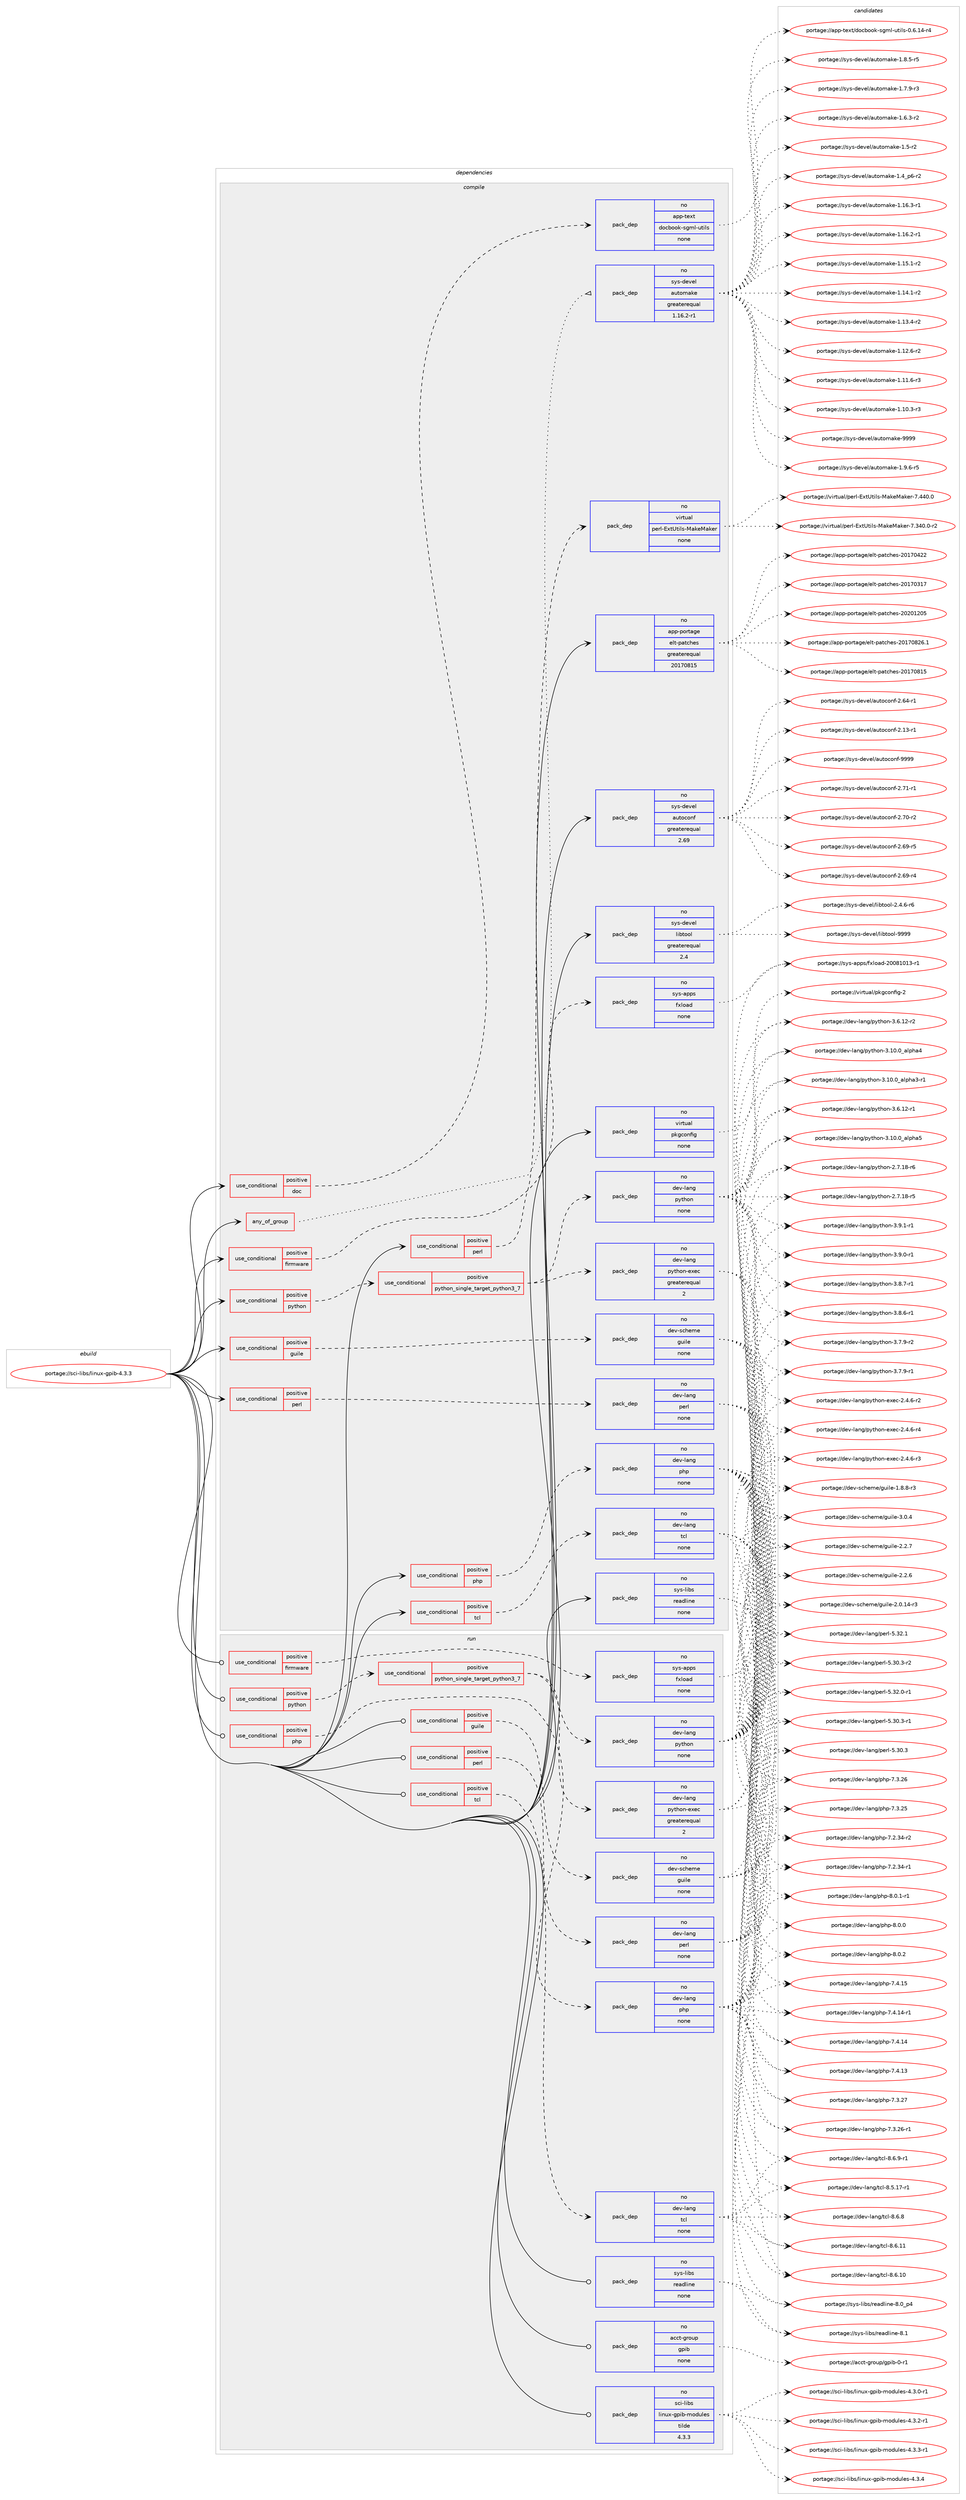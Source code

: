 digraph prolog {

# *************
# Graph options
# *************

newrank=true;
concentrate=true;
compound=true;
graph [rankdir=LR,fontname=Helvetica,fontsize=10,ranksep=1.5];#, ranksep=2.5, nodesep=0.2];
edge  [arrowhead=vee];
node  [fontname=Helvetica,fontsize=10];

# **********
# The ebuild
# **********

subgraph cluster_leftcol {
color=gray;
rank=same;
label=<<i>ebuild</i>>;
id [label="portage://sci-libs/linux-gpib-4.3.3", color=red, width=4, href="../sci-libs/linux-gpib-4.3.3.svg"];
}

# ****************
# The dependencies
# ****************

subgraph cluster_midcol {
color=gray;
label=<<i>dependencies</i>>;
subgraph cluster_compile {
fillcolor="#eeeeee";
style=filled;
label=<<i>compile</i>>;
subgraph any77 {
dependency10045 [label=<<TABLE BORDER="0" CELLBORDER="1" CELLSPACING="0" CELLPADDING="4"><TR><TD CELLPADDING="10">any_of_group</TD></TR></TABLE>>, shape=none, color=red];subgraph pack7040 {
dependency10046 [label=<<TABLE BORDER="0" CELLBORDER="1" CELLSPACING="0" CELLPADDING="4" WIDTH="220"><TR><TD ROWSPAN="6" CELLPADDING="30">pack_dep</TD></TR><TR><TD WIDTH="110">no</TD></TR><TR><TD>sys-devel</TD></TR><TR><TD>automake</TD></TR><TR><TD>greaterequal</TD></TR><TR><TD>1.16.2-r1</TD></TR></TABLE>>, shape=none, color=blue];
}
dependency10045:e -> dependency10046:w [weight=20,style="dotted",arrowhead="oinv"];
}
id:e -> dependency10045:w [weight=20,style="solid",arrowhead="vee"];
subgraph cond2919 {
dependency10047 [label=<<TABLE BORDER="0" CELLBORDER="1" CELLSPACING="0" CELLPADDING="4"><TR><TD ROWSPAN="3" CELLPADDING="10">use_conditional</TD></TR><TR><TD>positive</TD></TR><TR><TD>doc</TD></TR></TABLE>>, shape=none, color=red];
subgraph pack7041 {
dependency10048 [label=<<TABLE BORDER="0" CELLBORDER="1" CELLSPACING="0" CELLPADDING="4" WIDTH="220"><TR><TD ROWSPAN="6" CELLPADDING="30">pack_dep</TD></TR><TR><TD WIDTH="110">no</TD></TR><TR><TD>app-text</TD></TR><TR><TD>docbook-sgml-utils</TD></TR><TR><TD>none</TD></TR><TR><TD></TD></TR></TABLE>>, shape=none, color=blue];
}
dependency10047:e -> dependency10048:w [weight=20,style="dashed",arrowhead="vee"];
}
id:e -> dependency10047:w [weight=20,style="solid",arrowhead="vee"];
subgraph cond2920 {
dependency10049 [label=<<TABLE BORDER="0" CELLBORDER="1" CELLSPACING="0" CELLPADDING="4"><TR><TD ROWSPAN="3" CELLPADDING="10">use_conditional</TD></TR><TR><TD>positive</TD></TR><TR><TD>firmware</TD></TR></TABLE>>, shape=none, color=red];
subgraph pack7042 {
dependency10050 [label=<<TABLE BORDER="0" CELLBORDER="1" CELLSPACING="0" CELLPADDING="4" WIDTH="220"><TR><TD ROWSPAN="6" CELLPADDING="30">pack_dep</TD></TR><TR><TD WIDTH="110">no</TD></TR><TR><TD>sys-apps</TD></TR><TR><TD>fxload</TD></TR><TR><TD>none</TD></TR><TR><TD></TD></TR></TABLE>>, shape=none, color=blue];
}
dependency10049:e -> dependency10050:w [weight=20,style="dashed",arrowhead="vee"];
}
id:e -> dependency10049:w [weight=20,style="solid",arrowhead="vee"];
subgraph cond2921 {
dependency10051 [label=<<TABLE BORDER="0" CELLBORDER="1" CELLSPACING="0" CELLPADDING="4"><TR><TD ROWSPAN="3" CELLPADDING="10">use_conditional</TD></TR><TR><TD>positive</TD></TR><TR><TD>guile</TD></TR></TABLE>>, shape=none, color=red];
subgraph pack7043 {
dependency10052 [label=<<TABLE BORDER="0" CELLBORDER="1" CELLSPACING="0" CELLPADDING="4" WIDTH="220"><TR><TD ROWSPAN="6" CELLPADDING="30">pack_dep</TD></TR><TR><TD WIDTH="110">no</TD></TR><TR><TD>dev-scheme</TD></TR><TR><TD>guile</TD></TR><TR><TD>none</TD></TR><TR><TD></TD></TR></TABLE>>, shape=none, color=blue];
}
dependency10051:e -> dependency10052:w [weight=20,style="dashed",arrowhead="vee"];
}
id:e -> dependency10051:w [weight=20,style="solid",arrowhead="vee"];
subgraph cond2922 {
dependency10053 [label=<<TABLE BORDER="0" CELLBORDER="1" CELLSPACING="0" CELLPADDING="4"><TR><TD ROWSPAN="3" CELLPADDING="10">use_conditional</TD></TR><TR><TD>positive</TD></TR><TR><TD>perl</TD></TR></TABLE>>, shape=none, color=red];
subgraph pack7044 {
dependency10054 [label=<<TABLE BORDER="0" CELLBORDER="1" CELLSPACING="0" CELLPADDING="4" WIDTH="220"><TR><TD ROWSPAN="6" CELLPADDING="30">pack_dep</TD></TR><TR><TD WIDTH="110">no</TD></TR><TR><TD>dev-lang</TD></TR><TR><TD>perl</TD></TR><TR><TD>none</TD></TR><TR><TD></TD></TR></TABLE>>, shape=none, color=blue];
}
dependency10053:e -> dependency10054:w [weight=20,style="dashed",arrowhead="vee"];
}
id:e -> dependency10053:w [weight=20,style="solid",arrowhead="vee"];
subgraph cond2923 {
dependency10055 [label=<<TABLE BORDER="0" CELLBORDER="1" CELLSPACING="0" CELLPADDING="4"><TR><TD ROWSPAN="3" CELLPADDING="10">use_conditional</TD></TR><TR><TD>positive</TD></TR><TR><TD>perl</TD></TR></TABLE>>, shape=none, color=red];
subgraph pack7045 {
dependency10056 [label=<<TABLE BORDER="0" CELLBORDER="1" CELLSPACING="0" CELLPADDING="4" WIDTH="220"><TR><TD ROWSPAN="6" CELLPADDING="30">pack_dep</TD></TR><TR><TD WIDTH="110">no</TD></TR><TR><TD>virtual</TD></TR><TR><TD>perl-ExtUtils-MakeMaker</TD></TR><TR><TD>none</TD></TR><TR><TD></TD></TR></TABLE>>, shape=none, color=blue];
}
dependency10055:e -> dependency10056:w [weight=20,style="dashed",arrowhead="vee"];
}
id:e -> dependency10055:w [weight=20,style="solid",arrowhead="vee"];
subgraph cond2924 {
dependency10057 [label=<<TABLE BORDER="0" CELLBORDER="1" CELLSPACING="0" CELLPADDING="4"><TR><TD ROWSPAN="3" CELLPADDING="10">use_conditional</TD></TR><TR><TD>positive</TD></TR><TR><TD>php</TD></TR></TABLE>>, shape=none, color=red];
subgraph pack7046 {
dependency10058 [label=<<TABLE BORDER="0" CELLBORDER="1" CELLSPACING="0" CELLPADDING="4" WIDTH="220"><TR><TD ROWSPAN="6" CELLPADDING="30">pack_dep</TD></TR><TR><TD WIDTH="110">no</TD></TR><TR><TD>dev-lang</TD></TR><TR><TD>php</TD></TR><TR><TD>none</TD></TR><TR><TD></TD></TR></TABLE>>, shape=none, color=blue];
}
dependency10057:e -> dependency10058:w [weight=20,style="dashed",arrowhead="vee"];
}
id:e -> dependency10057:w [weight=20,style="solid",arrowhead="vee"];
subgraph cond2925 {
dependency10059 [label=<<TABLE BORDER="0" CELLBORDER="1" CELLSPACING="0" CELLPADDING="4"><TR><TD ROWSPAN="3" CELLPADDING="10">use_conditional</TD></TR><TR><TD>positive</TD></TR><TR><TD>python</TD></TR></TABLE>>, shape=none, color=red];
subgraph cond2926 {
dependency10060 [label=<<TABLE BORDER="0" CELLBORDER="1" CELLSPACING="0" CELLPADDING="4"><TR><TD ROWSPAN="3" CELLPADDING="10">use_conditional</TD></TR><TR><TD>positive</TD></TR><TR><TD>python_single_target_python3_7</TD></TR></TABLE>>, shape=none, color=red];
subgraph pack7047 {
dependency10061 [label=<<TABLE BORDER="0" CELLBORDER="1" CELLSPACING="0" CELLPADDING="4" WIDTH="220"><TR><TD ROWSPAN="6" CELLPADDING="30">pack_dep</TD></TR><TR><TD WIDTH="110">no</TD></TR><TR><TD>dev-lang</TD></TR><TR><TD>python</TD></TR><TR><TD>none</TD></TR><TR><TD></TD></TR></TABLE>>, shape=none, color=blue];
}
dependency10060:e -> dependency10061:w [weight=20,style="dashed",arrowhead="vee"];
subgraph pack7048 {
dependency10062 [label=<<TABLE BORDER="0" CELLBORDER="1" CELLSPACING="0" CELLPADDING="4" WIDTH="220"><TR><TD ROWSPAN="6" CELLPADDING="30">pack_dep</TD></TR><TR><TD WIDTH="110">no</TD></TR><TR><TD>dev-lang</TD></TR><TR><TD>python-exec</TD></TR><TR><TD>greaterequal</TD></TR><TR><TD>2</TD></TR></TABLE>>, shape=none, color=blue];
}
dependency10060:e -> dependency10062:w [weight=20,style="dashed",arrowhead="vee"];
}
dependency10059:e -> dependency10060:w [weight=20,style="dashed",arrowhead="vee"];
}
id:e -> dependency10059:w [weight=20,style="solid",arrowhead="vee"];
subgraph cond2927 {
dependency10063 [label=<<TABLE BORDER="0" CELLBORDER="1" CELLSPACING="0" CELLPADDING="4"><TR><TD ROWSPAN="3" CELLPADDING="10">use_conditional</TD></TR><TR><TD>positive</TD></TR><TR><TD>tcl</TD></TR></TABLE>>, shape=none, color=red];
subgraph pack7049 {
dependency10064 [label=<<TABLE BORDER="0" CELLBORDER="1" CELLSPACING="0" CELLPADDING="4" WIDTH="220"><TR><TD ROWSPAN="6" CELLPADDING="30">pack_dep</TD></TR><TR><TD WIDTH="110">no</TD></TR><TR><TD>dev-lang</TD></TR><TR><TD>tcl</TD></TR><TR><TD>none</TD></TR><TR><TD></TD></TR></TABLE>>, shape=none, color=blue];
}
dependency10063:e -> dependency10064:w [weight=20,style="dashed",arrowhead="vee"];
}
id:e -> dependency10063:w [weight=20,style="solid",arrowhead="vee"];
subgraph pack7050 {
dependency10065 [label=<<TABLE BORDER="0" CELLBORDER="1" CELLSPACING="0" CELLPADDING="4" WIDTH="220"><TR><TD ROWSPAN="6" CELLPADDING="30">pack_dep</TD></TR><TR><TD WIDTH="110">no</TD></TR><TR><TD>app-portage</TD></TR><TR><TD>elt-patches</TD></TR><TR><TD>greaterequal</TD></TR><TR><TD>20170815</TD></TR></TABLE>>, shape=none, color=blue];
}
id:e -> dependency10065:w [weight=20,style="solid",arrowhead="vee"];
subgraph pack7051 {
dependency10066 [label=<<TABLE BORDER="0" CELLBORDER="1" CELLSPACING="0" CELLPADDING="4" WIDTH="220"><TR><TD ROWSPAN="6" CELLPADDING="30">pack_dep</TD></TR><TR><TD WIDTH="110">no</TD></TR><TR><TD>sys-devel</TD></TR><TR><TD>autoconf</TD></TR><TR><TD>greaterequal</TD></TR><TR><TD>2.69</TD></TR></TABLE>>, shape=none, color=blue];
}
id:e -> dependency10066:w [weight=20,style="solid",arrowhead="vee"];
subgraph pack7052 {
dependency10067 [label=<<TABLE BORDER="0" CELLBORDER="1" CELLSPACING="0" CELLPADDING="4" WIDTH="220"><TR><TD ROWSPAN="6" CELLPADDING="30">pack_dep</TD></TR><TR><TD WIDTH="110">no</TD></TR><TR><TD>sys-devel</TD></TR><TR><TD>libtool</TD></TR><TR><TD>greaterequal</TD></TR><TR><TD>2.4</TD></TR></TABLE>>, shape=none, color=blue];
}
id:e -> dependency10067:w [weight=20,style="solid",arrowhead="vee"];
subgraph pack7053 {
dependency10068 [label=<<TABLE BORDER="0" CELLBORDER="1" CELLSPACING="0" CELLPADDING="4" WIDTH="220"><TR><TD ROWSPAN="6" CELLPADDING="30">pack_dep</TD></TR><TR><TD WIDTH="110">no</TD></TR><TR><TD>sys-libs</TD></TR><TR><TD>readline</TD></TR><TR><TD>none</TD></TR><TR><TD></TD></TR></TABLE>>, shape=none, color=blue];
}
id:e -> dependency10068:w [weight=20,style="solid",arrowhead="vee"];
subgraph pack7054 {
dependency10069 [label=<<TABLE BORDER="0" CELLBORDER="1" CELLSPACING="0" CELLPADDING="4" WIDTH="220"><TR><TD ROWSPAN="6" CELLPADDING="30">pack_dep</TD></TR><TR><TD WIDTH="110">no</TD></TR><TR><TD>virtual</TD></TR><TR><TD>pkgconfig</TD></TR><TR><TD>none</TD></TR><TR><TD></TD></TR></TABLE>>, shape=none, color=blue];
}
id:e -> dependency10069:w [weight=20,style="solid",arrowhead="vee"];
}
subgraph cluster_compileandrun {
fillcolor="#eeeeee";
style=filled;
label=<<i>compile and run</i>>;
}
subgraph cluster_run {
fillcolor="#eeeeee";
style=filled;
label=<<i>run</i>>;
subgraph cond2928 {
dependency10070 [label=<<TABLE BORDER="0" CELLBORDER="1" CELLSPACING="0" CELLPADDING="4"><TR><TD ROWSPAN="3" CELLPADDING="10">use_conditional</TD></TR><TR><TD>positive</TD></TR><TR><TD>firmware</TD></TR></TABLE>>, shape=none, color=red];
subgraph pack7055 {
dependency10071 [label=<<TABLE BORDER="0" CELLBORDER="1" CELLSPACING="0" CELLPADDING="4" WIDTH="220"><TR><TD ROWSPAN="6" CELLPADDING="30">pack_dep</TD></TR><TR><TD WIDTH="110">no</TD></TR><TR><TD>sys-apps</TD></TR><TR><TD>fxload</TD></TR><TR><TD>none</TD></TR><TR><TD></TD></TR></TABLE>>, shape=none, color=blue];
}
dependency10070:e -> dependency10071:w [weight=20,style="dashed",arrowhead="vee"];
}
id:e -> dependency10070:w [weight=20,style="solid",arrowhead="odot"];
subgraph cond2929 {
dependency10072 [label=<<TABLE BORDER="0" CELLBORDER="1" CELLSPACING="0" CELLPADDING="4"><TR><TD ROWSPAN="3" CELLPADDING="10">use_conditional</TD></TR><TR><TD>positive</TD></TR><TR><TD>guile</TD></TR></TABLE>>, shape=none, color=red];
subgraph pack7056 {
dependency10073 [label=<<TABLE BORDER="0" CELLBORDER="1" CELLSPACING="0" CELLPADDING="4" WIDTH="220"><TR><TD ROWSPAN="6" CELLPADDING="30">pack_dep</TD></TR><TR><TD WIDTH="110">no</TD></TR><TR><TD>dev-scheme</TD></TR><TR><TD>guile</TD></TR><TR><TD>none</TD></TR><TR><TD></TD></TR></TABLE>>, shape=none, color=blue];
}
dependency10072:e -> dependency10073:w [weight=20,style="dashed",arrowhead="vee"];
}
id:e -> dependency10072:w [weight=20,style="solid",arrowhead="odot"];
subgraph cond2930 {
dependency10074 [label=<<TABLE BORDER="0" CELLBORDER="1" CELLSPACING="0" CELLPADDING="4"><TR><TD ROWSPAN="3" CELLPADDING="10">use_conditional</TD></TR><TR><TD>positive</TD></TR><TR><TD>perl</TD></TR></TABLE>>, shape=none, color=red];
subgraph pack7057 {
dependency10075 [label=<<TABLE BORDER="0" CELLBORDER="1" CELLSPACING="0" CELLPADDING="4" WIDTH="220"><TR><TD ROWSPAN="6" CELLPADDING="30">pack_dep</TD></TR><TR><TD WIDTH="110">no</TD></TR><TR><TD>dev-lang</TD></TR><TR><TD>perl</TD></TR><TR><TD>none</TD></TR><TR><TD></TD></TR></TABLE>>, shape=none, color=blue];
}
dependency10074:e -> dependency10075:w [weight=20,style="dashed",arrowhead="vee"];
}
id:e -> dependency10074:w [weight=20,style="solid",arrowhead="odot"];
subgraph cond2931 {
dependency10076 [label=<<TABLE BORDER="0" CELLBORDER="1" CELLSPACING="0" CELLPADDING="4"><TR><TD ROWSPAN="3" CELLPADDING="10">use_conditional</TD></TR><TR><TD>positive</TD></TR><TR><TD>php</TD></TR></TABLE>>, shape=none, color=red];
subgraph pack7058 {
dependency10077 [label=<<TABLE BORDER="0" CELLBORDER="1" CELLSPACING="0" CELLPADDING="4" WIDTH="220"><TR><TD ROWSPAN="6" CELLPADDING="30">pack_dep</TD></TR><TR><TD WIDTH="110">no</TD></TR><TR><TD>dev-lang</TD></TR><TR><TD>php</TD></TR><TR><TD>none</TD></TR><TR><TD></TD></TR></TABLE>>, shape=none, color=blue];
}
dependency10076:e -> dependency10077:w [weight=20,style="dashed",arrowhead="vee"];
}
id:e -> dependency10076:w [weight=20,style="solid",arrowhead="odot"];
subgraph cond2932 {
dependency10078 [label=<<TABLE BORDER="0" CELLBORDER="1" CELLSPACING="0" CELLPADDING="4"><TR><TD ROWSPAN="3" CELLPADDING="10">use_conditional</TD></TR><TR><TD>positive</TD></TR><TR><TD>python</TD></TR></TABLE>>, shape=none, color=red];
subgraph cond2933 {
dependency10079 [label=<<TABLE BORDER="0" CELLBORDER="1" CELLSPACING="0" CELLPADDING="4"><TR><TD ROWSPAN="3" CELLPADDING="10">use_conditional</TD></TR><TR><TD>positive</TD></TR><TR><TD>python_single_target_python3_7</TD></TR></TABLE>>, shape=none, color=red];
subgraph pack7059 {
dependency10080 [label=<<TABLE BORDER="0" CELLBORDER="1" CELLSPACING="0" CELLPADDING="4" WIDTH="220"><TR><TD ROWSPAN="6" CELLPADDING="30">pack_dep</TD></TR><TR><TD WIDTH="110">no</TD></TR><TR><TD>dev-lang</TD></TR><TR><TD>python</TD></TR><TR><TD>none</TD></TR><TR><TD></TD></TR></TABLE>>, shape=none, color=blue];
}
dependency10079:e -> dependency10080:w [weight=20,style="dashed",arrowhead="vee"];
subgraph pack7060 {
dependency10081 [label=<<TABLE BORDER="0" CELLBORDER="1" CELLSPACING="0" CELLPADDING="4" WIDTH="220"><TR><TD ROWSPAN="6" CELLPADDING="30">pack_dep</TD></TR><TR><TD WIDTH="110">no</TD></TR><TR><TD>dev-lang</TD></TR><TR><TD>python-exec</TD></TR><TR><TD>greaterequal</TD></TR><TR><TD>2</TD></TR></TABLE>>, shape=none, color=blue];
}
dependency10079:e -> dependency10081:w [weight=20,style="dashed",arrowhead="vee"];
}
dependency10078:e -> dependency10079:w [weight=20,style="dashed",arrowhead="vee"];
}
id:e -> dependency10078:w [weight=20,style="solid",arrowhead="odot"];
subgraph cond2934 {
dependency10082 [label=<<TABLE BORDER="0" CELLBORDER="1" CELLSPACING="0" CELLPADDING="4"><TR><TD ROWSPAN="3" CELLPADDING="10">use_conditional</TD></TR><TR><TD>positive</TD></TR><TR><TD>tcl</TD></TR></TABLE>>, shape=none, color=red];
subgraph pack7061 {
dependency10083 [label=<<TABLE BORDER="0" CELLBORDER="1" CELLSPACING="0" CELLPADDING="4" WIDTH="220"><TR><TD ROWSPAN="6" CELLPADDING="30">pack_dep</TD></TR><TR><TD WIDTH="110">no</TD></TR><TR><TD>dev-lang</TD></TR><TR><TD>tcl</TD></TR><TR><TD>none</TD></TR><TR><TD></TD></TR></TABLE>>, shape=none, color=blue];
}
dependency10082:e -> dependency10083:w [weight=20,style="dashed",arrowhead="vee"];
}
id:e -> dependency10082:w [weight=20,style="solid",arrowhead="odot"];
subgraph pack7062 {
dependency10084 [label=<<TABLE BORDER="0" CELLBORDER="1" CELLSPACING="0" CELLPADDING="4" WIDTH="220"><TR><TD ROWSPAN="6" CELLPADDING="30">pack_dep</TD></TR><TR><TD WIDTH="110">no</TD></TR><TR><TD>acct-group</TD></TR><TR><TD>gpib</TD></TR><TR><TD>none</TD></TR><TR><TD></TD></TR></TABLE>>, shape=none, color=blue];
}
id:e -> dependency10084:w [weight=20,style="solid",arrowhead="odot"];
subgraph pack7063 {
dependency10085 [label=<<TABLE BORDER="0" CELLBORDER="1" CELLSPACING="0" CELLPADDING="4" WIDTH="220"><TR><TD ROWSPAN="6" CELLPADDING="30">pack_dep</TD></TR><TR><TD WIDTH="110">no</TD></TR><TR><TD>sci-libs</TD></TR><TR><TD>linux-gpib-modules</TD></TR><TR><TD>tilde</TD></TR><TR><TD>4.3.3</TD></TR></TABLE>>, shape=none, color=blue];
}
id:e -> dependency10085:w [weight=20,style="solid",arrowhead="odot"];
subgraph pack7064 {
dependency10086 [label=<<TABLE BORDER="0" CELLBORDER="1" CELLSPACING="0" CELLPADDING="4" WIDTH="220"><TR><TD ROWSPAN="6" CELLPADDING="30">pack_dep</TD></TR><TR><TD WIDTH="110">no</TD></TR><TR><TD>sys-libs</TD></TR><TR><TD>readline</TD></TR><TR><TD>none</TD></TR><TR><TD></TD></TR></TABLE>>, shape=none, color=blue];
}
id:e -> dependency10086:w [weight=20,style="solid",arrowhead="odot"];
}
}

# **************
# The candidates
# **************

subgraph cluster_choices {
rank=same;
color=gray;
label=<<i>candidates</i>>;

subgraph choice7040 {
color=black;
nodesep=1;
choice115121115451001011181011084797117116111109971071014557575757 [label="portage://sys-devel/automake-9999", color=red, width=4,href="../sys-devel/automake-9999.svg"];
choice115121115451001011181011084797117116111109971071014549465746544511453 [label="portage://sys-devel/automake-1.9.6-r5", color=red, width=4,href="../sys-devel/automake-1.9.6-r5.svg"];
choice115121115451001011181011084797117116111109971071014549465646534511453 [label="portage://sys-devel/automake-1.8.5-r5", color=red, width=4,href="../sys-devel/automake-1.8.5-r5.svg"];
choice115121115451001011181011084797117116111109971071014549465546574511451 [label="portage://sys-devel/automake-1.7.9-r3", color=red, width=4,href="../sys-devel/automake-1.7.9-r3.svg"];
choice115121115451001011181011084797117116111109971071014549465446514511450 [label="portage://sys-devel/automake-1.6.3-r2", color=red, width=4,href="../sys-devel/automake-1.6.3-r2.svg"];
choice11512111545100101118101108479711711611110997107101454946534511450 [label="portage://sys-devel/automake-1.5-r2", color=red, width=4,href="../sys-devel/automake-1.5-r2.svg"];
choice115121115451001011181011084797117116111109971071014549465295112544511450 [label="portage://sys-devel/automake-1.4_p6-r2", color=red, width=4,href="../sys-devel/automake-1.4_p6-r2.svg"];
choice11512111545100101118101108479711711611110997107101454946495446514511449 [label="portage://sys-devel/automake-1.16.3-r1", color=red, width=4,href="../sys-devel/automake-1.16.3-r1.svg"];
choice11512111545100101118101108479711711611110997107101454946495446504511449 [label="portage://sys-devel/automake-1.16.2-r1", color=red, width=4,href="../sys-devel/automake-1.16.2-r1.svg"];
choice11512111545100101118101108479711711611110997107101454946495346494511450 [label="portage://sys-devel/automake-1.15.1-r2", color=red, width=4,href="../sys-devel/automake-1.15.1-r2.svg"];
choice11512111545100101118101108479711711611110997107101454946495246494511450 [label="portage://sys-devel/automake-1.14.1-r2", color=red, width=4,href="../sys-devel/automake-1.14.1-r2.svg"];
choice11512111545100101118101108479711711611110997107101454946495146524511450 [label="portage://sys-devel/automake-1.13.4-r2", color=red, width=4,href="../sys-devel/automake-1.13.4-r2.svg"];
choice11512111545100101118101108479711711611110997107101454946495046544511450 [label="portage://sys-devel/automake-1.12.6-r2", color=red, width=4,href="../sys-devel/automake-1.12.6-r2.svg"];
choice11512111545100101118101108479711711611110997107101454946494946544511451 [label="portage://sys-devel/automake-1.11.6-r3", color=red, width=4,href="../sys-devel/automake-1.11.6-r3.svg"];
choice11512111545100101118101108479711711611110997107101454946494846514511451 [label="portage://sys-devel/automake-1.10.3-r3", color=red, width=4,href="../sys-devel/automake-1.10.3-r3.svg"];
dependency10046:e -> choice115121115451001011181011084797117116111109971071014557575757:w [style=dotted,weight="100"];
dependency10046:e -> choice115121115451001011181011084797117116111109971071014549465746544511453:w [style=dotted,weight="100"];
dependency10046:e -> choice115121115451001011181011084797117116111109971071014549465646534511453:w [style=dotted,weight="100"];
dependency10046:e -> choice115121115451001011181011084797117116111109971071014549465546574511451:w [style=dotted,weight="100"];
dependency10046:e -> choice115121115451001011181011084797117116111109971071014549465446514511450:w [style=dotted,weight="100"];
dependency10046:e -> choice11512111545100101118101108479711711611110997107101454946534511450:w [style=dotted,weight="100"];
dependency10046:e -> choice115121115451001011181011084797117116111109971071014549465295112544511450:w [style=dotted,weight="100"];
dependency10046:e -> choice11512111545100101118101108479711711611110997107101454946495446514511449:w [style=dotted,weight="100"];
dependency10046:e -> choice11512111545100101118101108479711711611110997107101454946495446504511449:w [style=dotted,weight="100"];
dependency10046:e -> choice11512111545100101118101108479711711611110997107101454946495346494511450:w [style=dotted,weight="100"];
dependency10046:e -> choice11512111545100101118101108479711711611110997107101454946495246494511450:w [style=dotted,weight="100"];
dependency10046:e -> choice11512111545100101118101108479711711611110997107101454946495146524511450:w [style=dotted,weight="100"];
dependency10046:e -> choice11512111545100101118101108479711711611110997107101454946495046544511450:w [style=dotted,weight="100"];
dependency10046:e -> choice11512111545100101118101108479711711611110997107101454946494946544511451:w [style=dotted,weight="100"];
dependency10046:e -> choice11512111545100101118101108479711711611110997107101454946494846514511451:w [style=dotted,weight="100"];
}
subgraph choice7041 {
color=black;
nodesep=1;
choice97112112451161011201164710011199981111111074511510310910845117116105108115454846544649524511452 [label="portage://app-text/docbook-sgml-utils-0.6.14-r4", color=red, width=4,href="../app-text/docbook-sgml-utils-0.6.14-r4.svg"];
dependency10048:e -> choice97112112451161011201164710011199981111111074511510310910845117116105108115454846544649524511452:w [style=dotted,weight="100"];
}
subgraph choice7042 {
color=black;
nodesep=1;
choice115121115459711211211547102120108111971004550484856494849514511449 [label="portage://sys-apps/fxload-20081013-r1", color=red, width=4,href="../sys-apps/fxload-20081013-r1.svg"];
dependency10050:e -> choice115121115459711211211547102120108111971004550484856494849514511449:w [style=dotted,weight="100"];
}
subgraph choice7043 {
color=black;
nodesep=1;
choice100101118451159910410110910147103117105108101455146484652 [label="portage://dev-scheme/guile-3.0.4", color=red, width=4,href="../dev-scheme/guile-3.0.4.svg"];
choice100101118451159910410110910147103117105108101455046504655 [label="portage://dev-scheme/guile-2.2.7", color=red, width=4,href="../dev-scheme/guile-2.2.7.svg"];
choice100101118451159910410110910147103117105108101455046504654 [label="portage://dev-scheme/guile-2.2.6", color=red, width=4,href="../dev-scheme/guile-2.2.6.svg"];
choice100101118451159910410110910147103117105108101455046484649524511451 [label="portage://dev-scheme/guile-2.0.14-r3", color=red, width=4,href="../dev-scheme/guile-2.0.14-r3.svg"];
choice1001011184511599104101109101471031171051081014549465646564511451 [label="portage://dev-scheme/guile-1.8.8-r3", color=red, width=4,href="../dev-scheme/guile-1.8.8-r3.svg"];
dependency10052:e -> choice100101118451159910410110910147103117105108101455146484652:w [style=dotted,weight="100"];
dependency10052:e -> choice100101118451159910410110910147103117105108101455046504655:w [style=dotted,weight="100"];
dependency10052:e -> choice100101118451159910410110910147103117105108101455046504654:w [style=dotted,weight="100"];
dependency10052:e -> choice100101118451159910410110910147103117105108101455046484649524511451:w [style=dotted,weight="100"];
dependency10052:e -> choice1001011184511599104101109101471031171051081014549465646564511451:w [style=dotted,weight="100"];
}
subgraph choice7044 {
color=black;
nodesep=1;
choice10010111845108971101034711210111410845534651504649 [label="portage://dev-lang/perl-5.32.1", color=red, width=4,href="../dev-lang/perl-5.32.1.svg"];
choice100101118451089711010347112101114108455346515046484511449 [label="portage://dev-lang/perl-5.32.0-r1", color=red, width=4,href="../dev-lang/perl-5.32.0-r1.svg"];
choice100101118451089711010347112101114108455346514846514511450 [label="portage://dev-lang/perl-5.30.3-r2", color=red, width=4,href="../dev-lang/perl-5.30.3-r2.svg"];
choice100101118451089711010347112101114108455346514846514511449 [label="portage://dev-lang/perl-5.30.3-r1", color=red, width=4,href="../dev-lang/perl-5.30.3-r1.svg"];
choice10010111845108971101034711210111410845534651484651 [label="portage://dev-lang/perl-5.30.3", color=red, width=4,href="../dev-lang/perl-5.30.3.svg"];
dependency10054:e -> choice10010111845108971101034711210111410845534651504649:w [style=dotted,weight="100"];
dependency10054:e -> choice100101118451089711010347112101114108455346515046484511449:w [style=dotted,weight="100"];
dependency10054:e -> choice100101118451089711010347112101114108455346514846514511450:w [style=dotted,weight="100"];
dependency10054:e -> choice100101118451089711010347112101114108455346514846514511449:w [style=dotted,weight="100"];
dependency10054:e -> choice10010111845108971101034711210111410845534651484651:w [style=dotted,weight="100"];
}
subgraph choice7045 {
color=black;
nodesep=1;
choice118105114116117971084711210111410845691201168511610510811545779710710177971071011144555465252484648 [label="portage://virtual/perl-ExtUtils-MakeMaker-7.440.0", color=red, width=4,href="../virtual/perl-ExtUtils-MakeMaker-7.440.0.svg"];
choice1181051141161179710847112101114108456912011685116105108115457797107101779710710111445554651524846484511450 [label="portage://virtual/perl-ExtUtils-MakeMaker-7.340.0-r2", color=red, width=4,href="../virtual/perl-ExtUtils-MakeMaker-7.340.0-r2.svg"];
dependency10056:e -> choice118105114116117971084711210111410845691201168511610510811545779710710177971071011144555465252484648:w [style=dotted,weight="100"];
dependency10056:e -> choice1181051141161179710847112101114108456912011685116105108115457797107101779710710111445554651524846484511450:w [style=dotted,weight="100"];
}
subgraph choice7046 {
color=black;
nodesep=1;
choice100101118451089711010347112104112455646484650 [label="portage://dev-lang/php-8.0.2", color=red, width=4,href="../dev-lang/php-8.0.2.svg"];
choice1001011184510897110103471121041124556464846494511449 [label="portage://dev-lang/php-8.0.1-r1", color=red, width=4,href="../dev-lang/php-8.0.1-r1.svg"];
choice100101118451089711010347112104112455646484648 [label="portage://dev-lang/php-8.0.0", color=red, width=4,href="../dev-lang/php-8.0.0.svg"];
choice10010111845108971101034711210411245554652464953 [label="portage://dev-lang/php-7.4.15", color=red, width=4,href="../dev-lang/php-7.4.15.svg"];
choice100101118451089711010347112104112455546524649524511449 [label="portage://dev-lang/php-7.4.14-r1", color=red, width=4,href="../dev-lang/php-7.4.14-r1.svg"];
choice10010111845108971101034711210411245554652464952 [label="portage://dev-lang/php-7.4.14", color=red, width=4,href="../dev-lang/php-7.4.14.svg"];
choice10010111845108971101034711210411245554652464951 [label="portage://dev-lang/php-7.4.13", color=red, width=4,href="../dev-lang/php-7.4.13.svg"];
choice10010111845108971101034711210411245554651465055 [label="portage://dev-lang/php-7.3.27", color=red, width=4,href="../dev-lang/php-7.3.27.svg"];
choice100101118451089711010347112104112455546514650544511449 [label="portage://dev-lang/php-7.3.26-r1", color=red, width=4,href="../dev-lang/php-7.3.26-r1.svg"];
choice10010111845108971101034711210411245554651465054 [label="portage://dev-lang/php-7.3.26", color=red, width=4,href="../dev-lang/php-7.3.26.svg"];
choice10010111845108971101034711210411245554651465053 [label="portage://dev-lang/php-7.3.25", color=red, width=4,href="../dev-lang/php-7.3.25.svg"];
choice100101118451089711010347112104112455546504651524511450 [label="portage://dev-lang/php-7.2.34-r2", color=red, width=4,href="../dev-lang/php-7.2.34-r2.svg"];
choice100101118451089711010347112104112455546504651524511449 [label="portage://dev-lang/php-7.2.34-r1", color=red, width=4,href="../dev-lang/php-7.2.34-r1.svg"];
dependency10058:e -> choice100101118451089711010347112104112455646484650:w [style=dotted,weight="100"];
dependency10058:e -> choice1001011184510897110103471121041124556464846494511449:w [style=dotted,weight="100"];
dependency10058:e -> choice100101118451089711010347112104112455646484648:w [style=dotted,weight="100"];
dependency10058:e -> choice10010111845108971101034711210411245554652464953:w [style=dotted,weight="100"];
dependency10058:e -> choice100101118451089711010347112104112455546524649524511449:w [style=dotted,weight="100"];
dependency10058:e -> choice10010111845108971101034711210411245554652464952:w [style=dotted,weight="100"];
dependency10058:e -> choice10010111845108971101034711210411245554652464951:w [style=dotted,weight="100"];
dependency10058:e -> choice10010111845108971101034711210411245554651465055:w [style=dotted,weight="100"];
dependency10058:e -> choice100101118451089711010347112104112455546514650544511449:w [style=dotted,weight="100"];
dependency10058:e -> choice10010111845108971101034711210411245554651465054:w [style=dotted,weight="100"];
dependency10058:e -> choice10010111845108971101034711210411245554651465053:w [style=dotted,weight="100"];
dependency10058:e -> choice100101118451089711010347112104112455546504651524511450:w [style=dotted,weight="100"];
dependency10058:e -> choice100101118451089711010347112104112455546504651524511449:w [style=dotted,weight="100"];
}
subgraph choice7047 {
color=black;
nodesep=1;
choice1001011184510897110103471121211161041111104551465746494511449 [label="portage://dev-lang/python-3.9.1-r1", color=red, width=4,href="../dev-lang/python-3.9.1-r1.svg"];
choice1001011184510897110103471121211161041111104551465746484511449 [label="portage://dev-lang/python-3.9.0-r1", color=red, width=4,href="../dev-lang/python-3.9.0-r1.svg"];
choice1001011184510897110103471121211161041111104551465646554511449 [label="portage://dev-lang/python-3.8.7-r1", color=red, width=4,href="../dev-lang/python-3.8.7-r1.svg"];
choice1001011184510897110103471121211161041111104551465646544511449 [label="portage://dev-lang/python-3.8.6-r1", color=red, width=4,href="../dev-lang/python-3.8.6-r1.svg"];
choice1001011184510897110103471121211161041111104551465546574511450 [label="portage://dev-lang/python-3.7.9-r2", color=red, width=4,href="../dev-lang/python-3.7.9-r2.svg"];
choice1001011184510897110103471121211161041111104551465546574511449 [label="portage://dev-lang/python-3.7.9-r1", color=red, width=4,href="../dev-lang/python-3.7.9-r1.svg"];
choice100101118451089711010347112121116104111110455146544649504511450 [label="portage://dev-lang/python-3.6.12-r2", color=red, width=4,href="../dev-lang/python-3.6.12-r2.svg"];
choice100101118451089711010347112121116104111110455146544649504511449 [label="portage://dev-lang/python-3.6.12-r1", color=red, width=4,href="../dev-lang/python-3.6.12-r1.svg"];
choice1001011184510897110103471121211161041111104551464948464895971081121049753 [label="portage://dev-lang/python-3.10.0_alpha5", color=red, width=4,href="../dev-lang/python-3.10.0_alpha5.svg"];
choice1001011184510897110103471121211161041111104551464948464895971081121049752 [label="portage://dev-lang/python-3.10.0_alpha4", color=red, width=4,href="../dev-lang/python-3.10.0_alpha4.svg"];
choice10010111845108971101034711212111610411111045514649484648959710811210497514511449 [label="portage://dev-lang/python-3.10.0_alpha3-r1", color=red, width=4,href="../dev-lang/python-3.10.0_alpha3-r1.svg"];
choice100101118451089711010347112121116104111110455046554649564511454 [label="portage://dev-lang/python-2.7.18-r6", color=red, width=4,href="../dev-lang/python-2.7.18-r6.svg"];
choice100101118451089711010347112121116104111110455046554649564511453 [label="portage://dev-lang/python-2.7.18-r5", color=red, width=4,href="../dev-lang/python-2.7.18-r5.svg"];
dependency10061:e -> choice1001011184510897110103471121211161041111104551465746494511449:w [style=dotted,weight="100"];
dependency10061:e -> choice1001011184510897110103471121211161041111104551465746484511449:w [style=dotted,weight="100"];
dependency10061:e -> choice1001011184510897110103471121211161041111104551465646554511449:w [style=dotted,weight="100"];
dependency10061:e -> choice1001011184510897110103471121211161041111104551465646544511449:w [style=dotted,weight="100"];
dependency10061:e -> choice1001011184510897110103471121211161041111104551465546574511450:w [style=dotted,weight="100"];
dependency10061:e -> choice1001011184510897110103471121211161041111104551465546574511449:w [style=dotted,weight="100"];
dependency10061:e -> choice100101118451089711010347112121116104111110455146544649504511450:w [style=dotted,weight="100"];
dependency10061:e -> choice100101118451089711010347112121116104111110455146544649504511449:w [style=dotted,weight="100"];
dependency10061:e -> choice1001011184510897110103471121211161041111104551464948464895971081121049753:w [style=dotted,weight="100"];
dependency10061:e -> choice1001011184510897110103471121211161041111104551464948464895971081121049752:w [style=dotted,weight="100"];
dependency10061:e -> choice10010111845108971101034711212111610411111045514649484648959710811210497514511449:w [style=dotted,weight="100"];
dependency10061:e -> choice100101118451089711010347112121116104111110455046554649564511454:w [style=dotted,weight="100"];
dependency10061:e -> choice100101118451089711010347112121116104111110455046554649564511453:w [style=dotted,weight="100"];
}
subgraph choice7048 {
color=black;
nodesep=1;
choice10010111845108971101034711212111610411111045101120101994550465246544511452 [label="portage://dev-lang/python-exec-2.4.6-r4", color=red, width=4,href="../dev-lang/python-exec-2.4.6-r4.svg"];
choice10010111845108971101034711212111610411111045101120101994550465246544511451 [label="portage://dev-lang/python-exec-2.4.6-r3", color=red, width=4,href="../dev-lang/python-exec-2.4.6-r3.svg"];
choice10010111845108971101034711212111610411111045101120101994550465246544511450 [label="portage://dev-lang/python-exec-2.4.6-r2", color=red, width=4,href="../dev-lang/python-exec-2.4.6-r2.svg"];
dependency10062:e -> choice10010111845108971101034711212111610411111045101120101994550465246544511452:w [style=dotted,weight="100"];
dependency10062:e -> choice10010111845108971101034711212111610411111045101120101994550465246544511451:w [style=dotted,weight="100"];
dependency10062:e -> choice10010111845108971101034711212111610411111045101120101994550465246544511450:w [style=dotted,weight="100"];
}
subgraph choice7049 {
color=black;
nodesep=1;
choice100101118451089711010347116991084556465446574511449 [label="portage://dev-lang/tcl-8.6.9-r1", color=red, width=4,href="../dev-lang/tcl-8.6.9-r1.svg"];
choice10010111845108971101034711699108455646544656 [label="portage://dev-lang/tcl-8.6.8", color=red, width=4,href="../dev-lang/tcl-8.6.8.svg"];
choice1001011184510897110103471169910845564654464949 [label="portage://dev-lang/tcl-8.6.11", color=red, width=4,href="../dev-lang/tcl-8.6.11.svg"];
choice1001011184510897110103471169910845564654464948 [label="portage://dev-lang/tcl-8.6.10", color=red, width=4,href="../dev-lang/tcl-8.6.10.svg"];
choice10010111845108971101034711699108455646534649554511449 [label="portage://dev-lang/tcl-8.5.17-r1", color=red, width=4,href="../dev-lang/tcl-8.5.17-r1.svg"];
dependency10064:e -> choice100101118451089711010347116991084556465446574511449:w [style=dotted,weight="100"];
dependency10064:e -> choice10010111845108971101034711699108455646544656:w [style=dotted,weight="100"];
dependency10064:e -> choice1001011184510897110103471169910845564654464949:w [style=dotted,weight="100"];
dependency10064:e -> choice1001011184510897110103471169910845564654464948:w [style=dotted,weight="100"];
dependency10064:e -> choice10010111845108971101034711699108455646534649554511449:w [style=dotted,weight="100"];
}
subgraph choice7050 {
color=black;
nodesep=1;
choice97112112451121111141169710310147101108116451129711699104101115455048504849504853 [label="portage://app-portage/elt-patches-20201205", color=red, width=4,href="../app-portage/elt-patches-20201205.svg"];
choice971121124511211111411697103101471011081164511297116991041011154550484955485650544649 [label="portage://app-portage/elt-patches-20170826.1", color=red, width=4,href="../app-portage/elt-patches-20170826.1.svg"];
choice97112112451121111141169710310147101108116451129711699104101115455048495548564953 [label="portage://app-portage/elt-patches-20170815", color=red, width=4,href="../app-portage/elt-patches-20170815.svg"];
choice97112112451121111141169710310147101108116451129711699104101115455048495548525050 [label="portage://app-portage/elt-patches-20170422", color=red, width=4,href="../app-portage/elt-patches-20170422.svg"];
choice97112112451121111141169710310147101108116451129711699104101115455048495548514955 [label="portage://app-portage/elt-patches-20170317", color=red, width=4,href="../app-portage/elt-patches-20170317.svg"];
dependency10065:e -> choice97112112451121111141169710310147101108116451129711699104101115455048504849504853:w [style=dotted,weight="100"];
dependency10065:e -> choice971121124511211111411697103101471011081164511297116991041011154550484955485650544649:w [style=dotted,weight="100"];
dependency10065:e -> choice97112112451121111141169710310147101108116451129711699104101115455048495548564953:w [style=dotted,weight="100"];
dependency10065:e -> choice97112112451121111141169710310147101108116451129711699104101115455048495548525050:w [style=dotted,weight="100"];
dependency10065:e -> choice97112112451121111141169710310147101108116451129711699104101115455048495548514955:w [style=dotted,weight="100"];
}
subgraph choice7051 {
color=black;
nodesep=1;
choice115121115451001011181011084797117116111991111101024557575757 [label="portage://sys-devel/autoconf-9999", color=red, width=4,href="../sys-devel/autoconf-9999.svg"];
choice1151211154510010111810110847971171161119911111010245504655494511449 [label="portage://sys-devel/autoconf-2.71-r1", color=red, width=4,href="../sys-devel/autoconf-2.71-r1.svg"];
choice1151211154510010111810110847971171161119911111010245504655484511450 [label="portage://sys-devel/autoconf-2.70-r2", color=red, width=4,href="../sys-devel/autoconf-2.70-r2.svg"];
choice1151211154510010111810110847971171161119911111010245504654574511453 [label="portage://sys-devel/autoconf-2.69-r5", color=red, width=4,href="../sys-devel/autoconf-2.69-r5.svg"];
choice1151211154510010111810110847971171161119911111010245504654574511452 [label="portage://sys-devel/autoconf-2.69-r4", color=red, width=4,href="../sys-devel/autoconf-2.69-r4.svg"];
choice1151211154510010111810110847971171161119911111010245504654524511449 [label="portage://sys-devel/autoconf-2.64-r1", color=red, width=4,href="../sys-devel/autoconf-2.64-r1.svg"];
choice1151211154510010111810110847971171161119911111010245504649514511449 [label="portage://sys-devel/autoconf-2.13-r1", color=red, width=4,href="../sys-devel/autoconf-2.13-r1.svg"];
dependency10066:e -> choice115121115451001011181011084797117116111991111101024557575757:w [style=dotted,weight="100"];
dependency10066:e -> choice1151211154510010111810110847971171161119911111010245504655494511449:w [style=dotted,weight="100"];
dependency10066:e -> choice1151211154510010111810110847971171161119911111010245504655484511450:w [style=dotted,weight="100"];
dependency10066:e -> choice1151211154510010111810110847971171161119911111010245504654574511453:w [style=dotted,weight="100"];
dependency10066:e -> choice1151211154510010111810110847971171161119911111010245504654574511452:w [style=dotted,weight="100"];
dependency10066:e -> choice1151211154510010111810110847971171161119911111010245504654524511449:w [style=dotted,weight="100"];
dependency10066:e -> choice1151211154510010111810110847971171161119911111010245504649514511449:w [style=dotted,weight="100"];
}
subgraph choice7052 {
color=black;
nodesep=1;
choice1151211154510010111810110847108105981161111111084557575757 [label="portage://sys-devel/libtool-9999", color=red, width=4,href="../sys-devel/libtool-9999.svg"];
choice1151211154510010111810110847108105981161111111084550465246544511454 [label="portage://sys-devel/libtool-2.4.6-r6", color=red, width=4,href="../sys-devel/libtool-2.4.6-r6.svg"];
dependency10067:e -> choice1151211154510010111810110847108105981161111111084557575757:w [style=dotted,weight="100"];
dependency10067:e -> choice1151211154510010111810110847108105981161111111084550465246544511454:w [style=dotted,weight="100"];
}
subgraph choice7053 {
color=black;
nodesep=1;
choice1151211154510810598115471141019710010810511010145564649 [label="portage://sys-libs/readline-8.1", color=red, width=4,href="../sys-libs/readline-8.1.svg"];
choice11512111545108105981154711410197100108105110101455646489511252 [label="portage://sys-libs/readline-8.0_p4", color=red, width=4,href="../sys-libs/readline-8.0_p4.svg"];
dependency10068:e -> choice1151211154510810598115471141019710010810511010145564649:w [style=dotted,weight="100"];
dependency10068:e -> choice11512111545108105981154711410197100108105110101455646489511252:w [style=dotted,weight="100"];
}
subgraph choice7054 {
color=black;
nodesep=1;
choice1181051141161179710847112107103991111101021051034550 [label="portage://virtual/pkgconfig-2", color=red, width=4,href="../virtual/pkgconfig-2.svg"];
dependency10069:e -> choice1181051141161179710847112107103991111101021051034550:w [style=dotted,weight="100"];
}
subgraph choice7055 {
color=black;
nodesep=1;
choice115121115459711211211547102120108111971004550484856494849514511449 [label="portage://sys-apps/fxload-20081013-r1", color=red, width=4,href="../sys-apps/fxload-20081013-r1.svg"];
dependency10071:e -> choice115121115459711211211547102120108111971004550484856494849514511449:w [style=dotted,weight="100"];
}
subgraph choice7056 {
color=black;
nodesep=1;
choice100101118451159910410110910147103117105108101455146484652 [label="portage://dev-scheme/guile-3.0.4", color=red, width=4,href="../dev-scheme/guile-3.0.4.svg"];
choice100101118451159910410110910147103117105108101455046504655 [label="portage://dev-scheme/guile-2.2.7", color=red, width=4,href="../dev-scheme/guile-2.2.7.svg"];
choice100101118451159910410110910147103117105108101455046504654 [label="portage://dev-scheme/guile-2.2.6", color=red, width=4,href="../dev-scheme/guile-2.2.6.svg"];
choice100101118451159910410110910147103117105108101455046484649524511451 [label="portage://dev-scheme/guile-2.0.14-r3", color=red, width=4,href="../dev-scheme/guile-2.0.14-r3.svg"];
choice1001011184511599104101109101471031171051081014549465646564511451 [label="portage://dev-scheme/guile-1.8.8-r3", color=red, width=4,href="../dev-scheme/guile-1.8.8-r3.svg"];
dependency10073:e -> choice100101118451159910410110910147103117105108101455146484652:w [style=dotted,weight="100"];
dependency10073:e -> choice100101118451159910410110910147103117105108101455046504655:w [style=dotted,weight="100"];
dependency10073:e -> choice100101118451159910410110910147103117105108101455046504654:w [style=dotted,weight="100"];
dependency10073:e -> choice100101118451159910410110910147103117105108101455046484649524511451:w [style=dotted,weight="100"];
dependency10073:e -> choice1001011184511599104101109101471031171051081014549465646564511451:w [style=dotted,weight="100"];
}
subgraph choice7057 {
color=black;
nodesep=1;
choice10010111845108971101034711210111410845534651504649 [label="portage://dev-lang/perl-5.32.1", color=red, width=4,href="../dev-lang/perl-5.32.1.svg"];
choice100101118451089711010347112101114108455346515046484511449 [label="portage://dev-lang/perl-5.32.0-r1", color=red, width=4,href="../dev-lang/perl-5.32.0-r1.svg"];
choice100101118451089711010347112101114108455346514846514511450 [label="portage://dev-lang/perl-5.30.3-r2", color=red, width=4,href="../dev-lang/perl-5.30.3-r2.svg"];
choice100101118451089711010347112101114108455346514846514511449 [label="portage://dev-lang/perl-5.30.3-r1", color=red, width=4,href="../dev-lang/perl-5.30.3-r1.svg"];
choice10010111845108971101034711210111410845534651484651 [label="portage://dev-lang/perl-5.30.3", color=red, width=4,href="../dev-lang/perl-5.30.3.svg"];
dependency10075:e -> choice10010111845108971101034711210111410845534651504649:w [style=dotted,weight="100"];
dependency10075:e -> choice100101118451089711010347112101114108455346515046484511449:w [style=dotted,weight="100"];
dependency10075:e -> choice100101118451089711010347112101114108455346514846514511450:w [style=dotted,weight="100"];
dependency10075:e -> choice100101118451089711010347112101114108455346514846514511449:w [style=dotted,weight="100"];
dependency10075:e -> choice10010111845108971101034711210111410845534651484651:w [style=dotted,weight="100"];
}
subgraph choice7058 {
color=black;
nodesep=1;
choice100101118451089711010347112104112455646484650 [label="portage://dev-lang/php-8.0.2", color=red, width=4,href="../dev-lang/php-8.0.2.svg"];
choice1001011184510897110103471121041124556464846494511449 [label="portage://dev-lang/php-8.0.1-r1", color=red, width=4,href="../dev-lang/php-8.0.1-r1.svg"];
choice100101118451089711010347112104112455646484648 [label="portage://dev-lang/php-8.0.0", color=red, width=4,href="../dev-lang/php-8.0.0.svg"];
choice10010111845108971101034711210411245554652464953 [label="portage://dev-lang/php-7.4.15", color=red, width=4,href="../dev-lang/php-7.4.15.svg"];
choice100101118451089711010347112104112455546524649524511449 [label="portage://dev-lang/php-7.4.14-r1", color=red, width=4,href="../dev-lang/php-7.4.14-r1.svg"];
choice10010111845108971101034711210411245554652464952 [label="portage://dev-lang/php-7.4.14", color=red, width=4,href="../dev-lang/php-7.4.14.svg"];
choice10010111845108971101034711210411245554652464951 [label="portage://dev-lang/php-7.4.13", color=red, width=4,href="../dev-lang/php-7.4.13.svg"];
choice10010111845108971101034711210411245554651465055 [label="portage://dev-lang/php-7.3.27", color=red, width=4,href="../dev-lang/php-7.3.27.svg"];
choice100101118451089711010347112104112455546514650544511449 [label="portage://dev-lang/php-7.3.26-r1", color=red, width=4,href="../dev-lang/php-7.3.26-r1.svg"];
choice10010111845108971101034711210411245554651465054 [label="portage://dev-lang/php-7.3.26", color=red, width=4,href="../dev-lang/php-7.3.26.svg"];
choice10010111845108971101034711210411245554651465053 [label="portage://dev-lang/php-7.3.25", color=red, width=4,href="../dev-lang/php-7.3.25.svg"];
choice100101118451089711010347112104112455546504651524511450 [label="portage://dev-lang/php-7.2.34-r2", color=red, width=4,href="../dev-lang/php-7.2.34-r2.svg"];
choice100101118451089711010347112104112455546504651524511449 [label="portage://dev-lang/php-7.2.34-r1", color=red, width=4,href="../dev-lang/php-7.2.34-r1.svg"];
dependency10077:e -> choice100101118451089711010347112104112455646484650:w [style=dotted,weight="100"];
dependency10077:e -> choice1001011184510897110103471121041124556464846494511449:w [style=dotted,weight="100"];
dependency10077:e -> choice100101118451089711010347112104112455646484648:w [style=dotted,weight="100"];
dependency10077:e -> choice10010111845108971101034711210411245554652464953:w [style=dotted,weight="100"];
dependency10077:e -> choice100101118451089711010347112104112455546524649524511449:w [style=dotted,weight="100"];
dependency10077:e -> choice10010111845108971101034711210411245554652464952:w [style=dotted,weight="100"];
dependency10077:e -> choice10010111845108971101034711210411245554652464951:w [style=dotted,weight="100"];
dependency10077:e -> choice10010111845108971101034711210411245554651465055:w [style=dotted,weight="100"];
dependency10077:e -> choice100101118451089711010347112104112455546514650544511449:w [style=dotted,weight="100"];
dependency10077:e -> choice10010111845108971101034711210411245554651465054:w [style=dotted,weight="100"];
dependency10077:e -> choice10010111845108971101034711210411245554651465053:w [style=dotted,weight="100"];
dependency10077:e -> choice100101118451089711010347112104112455546504651524511450:w [style=dotted,weight="100"];
dependency10077:e -> choice100101118451089711010347112104112455546504651524511449:w [style=dotted,weight="100"];
}
subgraph choice7059 {
color=black;
nodesep=1;
choice1001011184510897110103471121211161041111104551465746494511449 [label="portage://dev-lang/python-3.9.1-r1", color=red, width=4,href="../dev-lang/python-3.9.1-r1.svg"];
choice1001011184510897110103471121211161041111104551465746484511449 [label="portage://dev-lang/python-3.9.0-r1", color=red, width=4,href="../dev-lang/python-3.9.0-r1.svg"];
choice1001011184510897110103471121211161041111104551465646554511449 [label="portage://dev-lang/python-3.8.7-r1", color=red, width=4,href="../dev-lang/python-3.8.7-r1.svg"];
choice1001011184510897110103471121211161041111104551465646544511449 [label="portage://dev-lang/python-3.8.6-r1", color=red, width=4,href="../dev-lang/python-3.8.6-r1.svg"];
choice1001011184510897110103471121211161041111104551465546574511450 [label="portage://dev-lang/python-3.7.9-r2", color=red, width=4,href="../dev-lang/python-3.7.9-r2.svg"];
choice1001011184510897110103471121211161041111104551465546574511449 [label="portage://dev-lang/python-3.7.9-r1", color=red, width=4,href="../dev-lang/python-3.7.9-r1.svg"];
choice100101118451089711010347112121116104111110455146544649504511450 [label="portage://dev-lang/python-3.6.12-r2", color=red, width=4,href="../dev-lang/python-3.6.12-r2.svg"];
choice100101118451089711010347112121116104111110455146544649504511449 [label="portage://dev-lang/python-3.6.12-r1", color=red, width=4,href="../dev-lang/python-3.6.12-r1.svg"];
choice1001011184510897110103471121211161041111104551464948464895971081121049753 [label="portage://dev-lang/python-3.10.0_alpha5", color=red, width=4,href="../dev-lang/python-3.10.0_alpha5.svg"];
choice1001011184510897110103471121211161041111104551464948464895971081121049752 [label="portage://dev-lang/python-3.10.0_alpha4", color=red, width=4,href="../dev-lang/python-3.10.0_alpha4.svg"];
choice10010111845108971101034711212111610411111045514649484648959710811210497514511449 [label="portage://dev-lang/python-3.10.0_alpha3-r1", color=red, width=4,href="../dev-lang/python-3.10.0_alpha3-r1.svg"];
choice100101118451089711010347112121116104111110455046554649564511454 [label="portage://dev-lang/python-2.7.18-r6", color=red, width=4,href="../dev-lang/python-2.7.18-r6.svg"];
choice100101118451089711010347112121116104111110455046554649564511453 [label="portage://dev-lang/python-2.7.18-r5", color=red, width=4,href="../dev-lang/python-2.7.18-r5.svg"];
dependency10080:e -> choice1001011184510897110103471121211161041111104551465746494511449:w [style=dotted,weight="100"];
dependency10080:e -> choice1001011184510897110103471121211161041111104551465746484511449:w [style=dotted,weight="100"];
dependency10080:e -> choice1001011184510897110103471121211161041111104551465646554511449:w [style=dotted,weight="100"];
dependency10080:e -> choice1001011184510897110103471121211161041111104551465646544511449:w [style=dotted,weight="100"];
dependency10080:e -> choice1001011184510897110103471121211161041111104551465546574511450:w [style=dotted,weight="100"];
dependency10080:e -> choice1001011184510897110103471121211161041111104551465546574511449:w [style=dotted,weight="100"];
dependency10080:e -> choice100101118451089711010347112121116104111110455146544649504511450:w [style=dotted,weight="100"];
dependency10080:e -> choice100101118451089711010347112121116104111110455146544649504511449:w [style=dotted,weight="100"];
dependency10080:e -> choice1001011184510897110103471121211161041111104551464948464895971081121049753:w [style=dotted,weight="100"];
dependency10080:e -> choice1001011184510897110103471121211161041111104551464948464895971081121049752:w [style=dotted,weight="100"];
dependency10080:e -> choice10010111845108971101034711212111610411111045514649484648959710811210497514511449:w [style=dotted,weight="100"];
dependency10080:e -> choice100101118451089711010347112121116104111110455046554649564511454:w [style=dotted,weight="100"];
dependency10080:e -> choice100101118451089711010347112121116104111110455046554649564511453:w [style=dotted,weight="100"];
}
subgraph choice7060 {
color=black;
nodesep=1;
choice10010111845108971101034711212111610411111045101120101994550465246544511452 [label="portage://dev-lang/python-exec-2.4.6-r4", color=red, width=4,href="../dev-lang/python-exec-2.4.6-r4.svg"];
choice10010111845108971101034711212111610411111045101120101994550465246544511451 [label="portage://dev-lang/python-exec-2.4.6-r3", color=red, width=4,href="../dev-lang/python-exec-2.4.6-r3.svg"];
choice10010111845108971101034711212111610411111045101120101994550465246544511450 [label="portage://dev-lang/python-exec-2.4.6-r2", color=red, width=4,href="../dev-lang/python-exec-2.4.6-r2.svg"];
dependency10081:e -> choice10010111845108971101034711212111610411111045101120101994550465246544511452:w [style=dotted,weight="100"];
dependency10081:e -> choice10010111845108971101034711212111610411111045101120101994550465246544511451:w [style=dotted,weight="100"];
dependency10081:e -> choice10010111845108971101034711212111610411111045101120101994550465246544511450:w [style=dotted,weight="100"];
}
subgraph choice7061 {
color=black;
nodesep=1;
choice100101118451089711010347116991084556465446574511449 [label="portage://dev-lang/tcl-8.6.9-r1", color=red, width=4,href="../dev-lang/tcl-8.6.9-r1.svg"];
choice10010111845108971101034711699108455646544656 [label="portage://dev-lang/tcl-8.6.8", color=red, width=4,href="../dev-lang/tcl-8.6.8.svg"];
choice1001011184510897110103471169910845564654464949 [label="portage://dev-lang/tcl-8.6.11", color=red, width=4,href="../dev-lang/tcl-8.6.11.svg"];
choice1001011184510897110103471169910845564654464948 [label="portage://dev-lang/tcl-8.6.10", color=red, width=4,href="../dev-lang/tcl-8.6.10.svg"];
choice10010111845108971101034711699108455646534649554511449 [label="portage://dev-lang/tcl-8.5.17-r1", color=red, width=4,href="../dev-lang/tcl-8.5.17-r1.svg"];
dependency10083:e -> choice100101118451089711010347116991084556465446574511449:w [style=dotted,weight="100"];
dependency10083:e -> choice10010111845108971101034711699108455646544656:w [style=dotted,weight="100"];
dependency10083:e -> choice1001011184510897110103471169910845564654464949:w [style=dotted,weight="100"];
dependency10083:e -> choice1001011184510897110103471169910845564654464948:w [style=dotted,weight="100"];
dependency10083:e -> choice10010111845108971101034711699108455646534649554511449:w [style=dotted,weight="100"];
}
subgraph choice7062 {
color=black;
nodesep=1;
choice97999911645103114111117112471031121059845484511449 [label="portage://acct-group/gpib-0-r1", color=red, width=4,href="../acct-group/gpib-0-r1.svg"];
dependency10084:e -> choice97999911645103114111117112471031121059845484511449:w [style=dotted,weight="100"];
}
subgraph choice7063 {
color=black;
nodesep=1;
choice11599105451081059811547108105110117120451031121059845109111100117108101115455246514652 [label="portage://sci-libs/linux-gpib-modules-4.3.4", color=red, width=4,href="../sci-libs/linux-gpib-modules-4.3.4.svg"];
choice115991054510810598115471081051101171204510311210598451091111001171081011154552465146514511449 [label="portage://sci-libs/linux-gpib-modules-4.3.3-r1", color=red, width=4,href="../sci-libs/linux-gpib-modules-4.3.3-r1.svg"];
choice115991054510810598115471081051101171204510311210598451091111001171081011154552465146504511449 [label="portage://sci-libs/linux-gpib-modules-4.3.2-r1", color=red, width=4,href="../sci-libs/linux-gpib-modules-4.3.2-r1.svg"];
choice115991054510810598115471081051101171204510311210598451091111001171081011154552465146484511449 [label="portage://sci-libs/linux-gpib-modules-4.3.0-r1", color=red, width=4,href="../sci-libs/linux-gpib-modules-4.3.0-r1.svg"];
dependency10085:e -> choice11599105451081059811547108105110117120451031121059845109111100117108101115455246514652:w [style=dotted,weight="100"];
dependency10085:e -> choice115991054510810598115471081051101171204510311210598451091111001171081011154552465146514511449:w [style=dotted,weight="100"];
dependency10085:e -> choice115991054510810598115471081051101171204510311210598451091111001171081011154552465146504511449:w [style=dotted,weight="100"];
dependency10085:e -> choice115991054510810598115471081051101171204510311210598451091111001171081011154552465146484511449:w [style=dotted,weight="100"];
}
subgraph choice7064 {
color=black;
nodesep=1;
choice1151211154510810598115471141019710010810511010145564649 [label="portage://sys-libs/readline-8.1", color=red, width=4,href="../sys-libs/readline-8.1.svg"];
choice11512111545108105981154711410197100108105110101455646489511252 [label="portage://sys-libs/readline-8.0_p4", color=red, width=4,href="../sys-libs/readline-8.0_p4.svg"];
dependency10086:e -> choice1151211154510810598115471141019710010810511010145564649:w [style=dotted,weight="100"];
dependency10086:e -> choice11512111545108105981154711410197100108105110101455646489511252:w [style=dotted,weight="100"];
}
}

}
